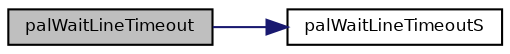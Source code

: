 digraph "palWaitLineTimeout"
{
  bgcolor="transparent";
  edge [fontname="Helvetica",fontsize="8",labelfontname="Helvetica",labelfontsize="8"];
  node [fontname="Helvetica",fontsize="8",shape=record];
  rankdir="LR";
  Node13 [label="palWaitLineTimeout",height=0.2,width=0.4,color="black", fillcolor="grey75", style="filled", fontcolor="black"];
  Node13 -> Node14 [color="midnightblue",fontsize="8",style="solid",fontname="Helvetica"];
  Node14 [label="palWaitLineTimeoutS",height=0.2,width=0.4,color="black",URL="$group___p_a_l.html#ga8193d226bb32543dd248fd1f8427f6e1",tooltip="Waits for an edge on the specified line. "];
}
